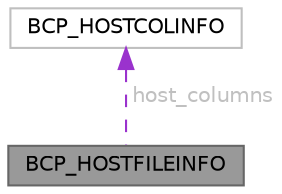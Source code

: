 digraph "BCP_HOSTFILEINFO"
{
 // LATEX_PDF_SIZE
  bgcolor="transparent";
  edge [fontname=Helvetica,fontsize=10,labelfontname=Helvetica,labelfontsize=10];
  node [fontname=Helvetica,fontsize=10,shape=box,height=0.2,width=0.4];
  Node1 [id="Node000001",label="BCP_HOSTFILEINFO",height=0.2,width=0.4,color="gray40", fillcolor="grey60", style="filled", fontcolor="black",tooltip=" "];
  Node2 -> Node1 [id="edge1_Node000001_Node000002",dir="back",color="darkorchid3",style="dashed",tooltip=" ",label=" host_columns",fontcolor="grey" ];
  Node2 [id="Node000002",label="BCP_HOSTCOLINFO",height=0.2,width=0.4,color="grey75", fillcolor="white", style="filled",URL="$a00986.html",tooltip=" "];
}
